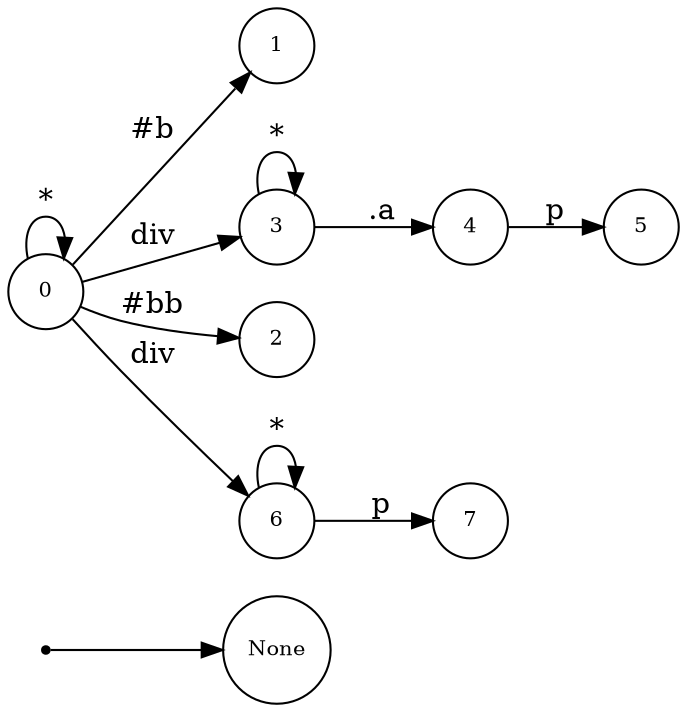 digraph NFA {
  rankdir=LR;
  node [shape=circle, fontsize=10];
  __start [shape=point, label=""];
  __start -> None;
  7 [label="7"];
  1 [label="1"];
  3 [label="3"];
  2 [label="2"];
  0 [label="0"];
  5 [label="5"];
  6 [label="6"];
  4 [label="4"];
  { node [shape=doublecircle]; 1 2 5 7 }
  0 -> 0 [label="*"];
  0 -> 1 [label="#b"];
  0 -> 2 [label="#bb"];
  0 -> 3 [label="div"];
  3 -> 3 [label="*"];
  3 -> 4 [label=".a"];
  4 -> 5 [label="p"];
  0 -> 6 [label="div"];
  6 -> 6 [label="*"];
  6 -> 7 [label="p"];
}
